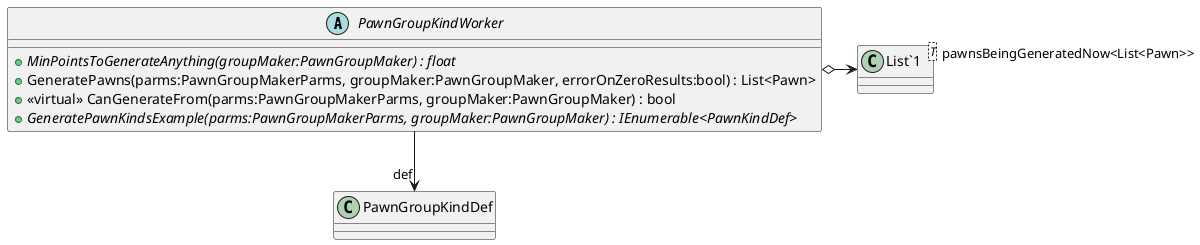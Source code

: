 @startuml
abstract class PawnGroupKindWorker {
    + {abstract} MinPointsToGenerateAnything(groupMaker:PawnGroupMaker) : float
    + GeneratePawns(parms:PawnGroupMakerParms, groupMaker:PawnGroupMaker, errorOnZeroResults:bool) : List<Pawn>
    + <<virtual>> CanGenerateFrom(parms:PawnGroupMakerParms, groupMaker:PawnGroupMaker) : bool
    + {abstract} GeneratePawnKindsExample(parms:PawnGroupMakerParms, groupMaker:PawnGroupMaker) : IEnumerable<PawnKindDef>
}
class "List`1"<T> {
}
PawnGroupKindWorker --> "def" PawnGroupKindDef
PawnGroupKindWorker o-> "pawnsBeingGeneratedNow<List<Pawn>>" "List`1"
@enduml
